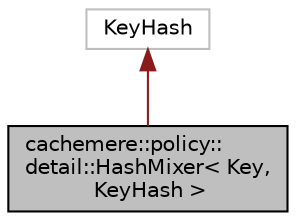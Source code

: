 digraph "cachemere::policy::detail::HashMixer&lt; Key, KeyHash &gt;"
{
 // LATEX_PDF_SIZE
  edge [fontname="Helvetica",fontsize="10",labelfontname="Helvetica",labelfontsize="10"];
  node [fontname="Helvetica",fontsize="10",shape=record];
  Node1 [label="cachemere::policy::\ldetail::HashMixer\< Key,\l KeyHash \>",height=0.2,width=0.4,color="black", fillcolor="grey75", style="filled", fontcolor="black",tooltip="Functor used for generating a uniform sequence of numbers in a given value range for a given key."];
  Node2 -> Node1 [dir="back",color="firebrick4",fontsize="10",style="solid",fontname="Helvetica"];
  Node2 [label="KeyHash",height=0.2,width=0.4,color="grey75", fillcolor="white", style="filled",tooltip=" "];
}
